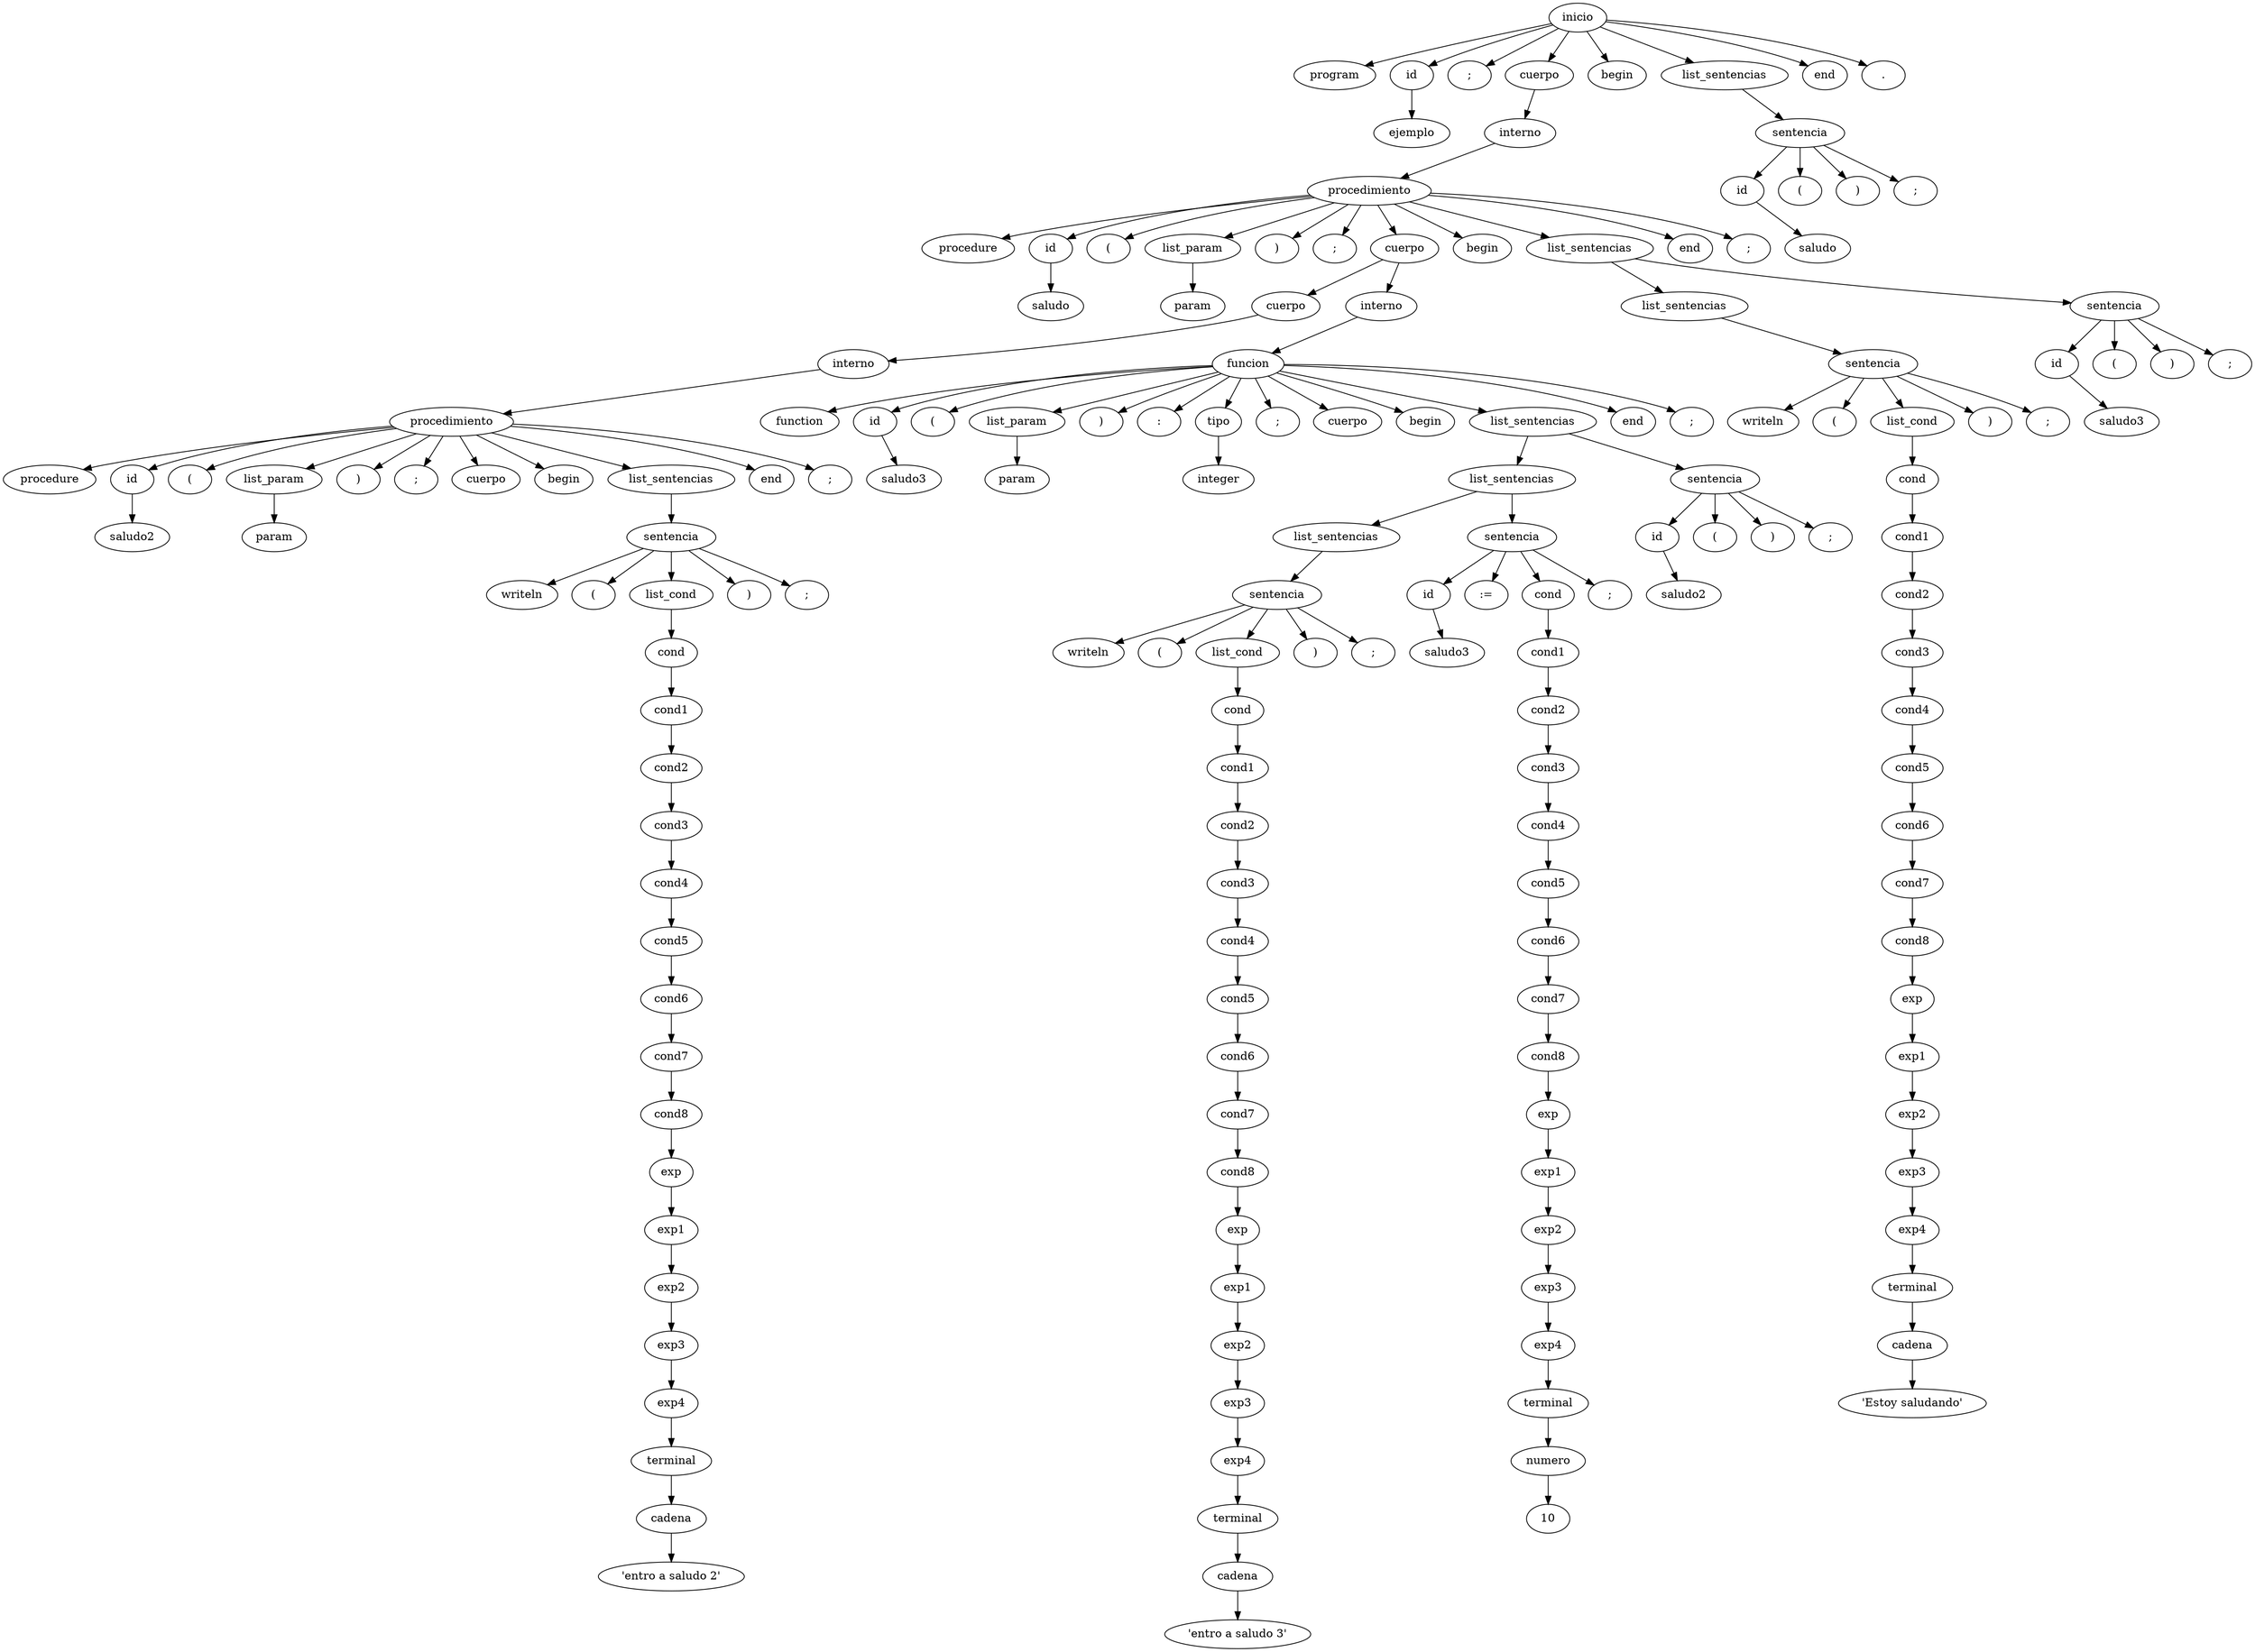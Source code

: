 digraph Arbol_Sintactico{

node0[label = "inicio"];
node0 -> node00
node00[label = "program"];
node0 -> node01
node01[label = "id"];
node01c[label = "ejemplo"];
node01 -> node01c
node0 -> node02
node02[label = ";"];
node0 -> node03
node03[label = "cuerpo"];
node03 -> node030
node030[label = "interno"];
node030 -> node0300
node0300[label = "procedimiento"];
node0300 -> node03000
node03000[label = "procedure"];
node0300 -> node03001
node03001[label = "id"];
node03001c[label = "saludo"];
node03001 -> node03001c
node0300 -> node03002
node03002[label = "("];
node0300 -> node03003
node03003[label = "list_param"];
node03003 -> node030030
node030030[label = "param"];
node0300 -> node03004
node03004[label = ")"];
node0300 -> node03005
node03005[label = ";"];
node0300 -> node03006
node03006[label = "cuerpo"];
node03006 -> node030060
node030060[label = "cuerpo"];
node030060 -> node0300600
node0300600[label = "interno"];
node0300600 -> node03006000
node03006000[label = "procedimiento"];
node03006000 -> node030060000
node030060000[label = "procedure"];
node03006000 -> node030060001
node030060001[label = "id"];
node030060001c[label = "saludo2"];
node030060001 -> node030060001c
node03006000 -> node030060002
node030060002[label = "("];
node03006000 -> node030060003
node030060003[label = "list_param"];
node030060003 -> node0300600030
node0300600030[label = "param"];
node03006000 -> node030060004
node030060004[label = ")"];
node03006000 -> node030060005
node030060005[label = ";"];
node03006000 -> node030060006
node030060006[label = "cuerpo"];
node03006000 -> node030060007
node030060007[label = "begin"];
node03006000 -> node030060008
node030060008[label = "list_sentencias"];
node030060008 -> node0300600080
node0300600080[label = "sentencia"];
node0300600080 -> node03006000800
node03006000800[label = "writeln"];
node0300600080 -> node03006000801
node03006000801[label = "("];
node0300600080 -> node03006000802
node03006000802[label = "list_cond"];
node03006000802 -> node030060008020
node030060008020[label = "cond"];
node030060008020 -> node0300600080200
node0300600080200[label = "cond1"];
node0300600080200 -> node03006000802000
node03006000802000[label = "cond2"];
node03006000802000 -> node030060008020000
node030060008020000[label = "cond3"];
node030060008020000 -> node0300600080200000
node0300600080200000[label = "cond4"];
node0300600080200000 -> node03006000802000000
node03006000802000000[label = "cond5"];
node03006000802000000 -> node030060008020000000
node030060008020000000[label = "cond6"];
node030060008020000000 -> node0300600080200000000
node0300600080200000000[label = "cond7"];
node0300600080200000000 -> node03006000802000000000
node03006000802000000000[label = "cond8"];
node03006000802000000000 -> node030060008020000000000
node030060008020000000000[label = "exp"];
node030060008020000000000 -> node0300600080200000000000
node0300600080200000000000[label = "exp1"];
node0300600080200000000000 -> node03006000802000000000000
node03006000802000000000000[label = "exp2"];
node03006000802000000000000 -> node030060008020000000000000
node030060008020000000000000[label = "exp3"];
node030060008020000000000000 -> node0300600080200000000000000
node0300600080200000000000000[label = "exp4"];
node0300600080200000000000000 -> node03006000802000000000000000
node03006000802000000000000000[label = "terminal"];
node03006000802000000000000000 -> node030060008020000000000000000
node030060008020000000000000000[label = "cadena"];
node030060008020000000000000000c[label = "'entro a saludo 2'"];
node030060008020000000000000000 -> node030060008020000000000000000c
node0300600080 -> node03006000803
node03006000803[label = ")"];
node0300600080 -> node03006000804
node03006000804[label = ";"];
node03006000 -> node030060009
node030060009[label = "end"];
node03006000 -> node0300600010
node0300600010[label = ";"];
node03006 -> node030061
node030061[label = "interno"];
node030061 -> node0300610
node0300610[label = "funcion"];
node0300610 -> node03006100
node03006100[label = "function"];
node0300610 -> node03006101
node03006101[label = "id"];
node03006101c[label = "saludo3"];
node03006101 -> node03006101c
node0300610 -> node03006102
node03006102[label = "("];
node0300610 -> node03006103
node03006103[label = "list_param"];
node03006103 -> node030061030
node030061030[label = "param"];
node0300610 -> node03006104
node03006104[label = ")"];
node0300610 -> node03006105
node03006105[label = ":"];
node0300610 -> node03006106
node03006106[label = "tipo"];
node03006106 -> node030061060
node030061060[label = "integer"];
node0300610 -> node03006107
node03006107[label = ";"];
node0300610 -> node03006108
node03006108[label = "cuerpo"];
node0300610 -> node03006109
node03006109[label = "begin"];
node0300610 -> node030061010
node030061010[label = "list_sentencias"];
node030061010 -> node0300610100
node0300610100[label = "list_sentencias"];
node0300610100 -> node03006101000
node03006101000[label = "list_sentencias"];
node03006101000 -> node030061010000
node030061010000[label = "sentencia"];
node030061010000 -> node0300610100000
node0300610100000[label = "writeln"];
node030061010000 -> node0300610100001
node0300610100001[label = "("];
node030061010000 -> node0300610100002
node0300610100002[label = "list_cond"];
node0300610100002 -> node03006101000020
node03006101000020[label = "cond"];
node03006101000020 -> node030061010000200
node030061010000200[label = "cond1"];
node030061010000200 -> node0300610100002000
node0300610100002000[label = "cond2"];
node0300610100002000 -> node03006101000020000
node03006101000020000[label = "cond3"];
node03006101000020000 -> node030061010000200000
node030061010000200000[label = "cond4"];
node030061010000200000 -> node0300610100002000000
node0300610100002000000[label = "cond5"];
node0300610100002000000 -> node03006101000020000000
node03006101000020000000[label = "cond6"];
node03006101000020000000 -> node030061010000200000000
node030061010000200000000[label = "cond7"];
node030061010000200000000 -> node0300610100002000000000
node0300610100002000000000[label = "cond8"];
node0300610100002000000000 -> node03006101000020000000000
node03006101000020000000000[label = "exp"];
node03006101000020000000000 -> node030061010000200000000000
node030061010000200000000000[label = "exp1"];
node030061010000200000000000 -> node0300610100002000000000000
node0300610100002000000000000[label = "exp2"];
node0300610100002000000000000 -> node03006101000020000000000000
node03006101000020000000000000[label = "exp3"];
node03006101000020000000000000 -> node030061010000200000000000000
node030061010000200000000000000[label = "exp4"];
node030061010000200000000000000 -> node0300610100002000000000000000
node0300610100002000000000000000[label = "terminal"];
node0300610100002000000000000000 -> node03006101000020000000000000000
node03006101000020000000000000000[label = "cadena"];
node03006101000020000000000000000c[label = "'entro a saludo 3'"];
node03006101000020000000000000000 -> node03006101000020000000000000000c
node030061010000 -> node0300610100003
node0300610100003[label = ")"];
node030061010000 -> node0300610100004
node0300610100004[label = ";"];
node0300610100 -> node03006101001
node03006101001[label = "sentencia"];
node03006101001 -> node030061010010
node030061010010[label = "id"];
node030061010010c[label = "saludo3"];
node030061010010 -> node030061010010c
node03006101001 -> node030061010011
node030061010011[label = ":="];
node03006101001 -> node030061010012
node030061010012[label = "cond"];
node030061010012 -> node0300610100120
node0300610100120[label = "cond1"];
node0300610100120 -> node03006101001200
node03006101001200[label = "cond2"];
node03006101001200 -> node030061010012000
node030061010012000[label = "cond3"];
node030061010012000 -> node0300610100120000
node0300610100120000[label = "cond4"];
node0300610100120000 -> node03006101001200000
node03006101001200000[label = "cond5"];
node03006101001200000 -> node030061010012000000
node030061010012000000[label = "cond6"];
node030061010012000000 -> node0300610100120000000
node0300610100120000000[label = "cond7"];
node0300610100120000000 -> node03006101001200000000
node03006101001200000000[label = "cond8"];
node03006101001200000000 -> node030061010012000000000
node030061010012000000000[label = "exp"];
node030061010012000000000 -> node0300610100120000000000
node0300610100120000000000[label = "exp1"];
node0300610100120000000000 -> node03006101001200000000000
node03006101001200000000000[label = "exp2"];
node03006101001200000000000 -> node030061010012000000000000
node030061010012000000000000[label = "exp3"];
node030061010012000000000000 -> node0300610100120000000000000
node0300610100120000000000000[label = "exp4"];
node0300610100120000000000000 -> node03006101001200000000000000
node03006101001200000000000000[label = "terminal"];
node03006101001200000000000000 -> node030061010012000000000000000
node030061010012000000000000000[label = "numero"];
node030061010012000000000000000c[label = "10"];
node030061010012000000000000000 -> node030061010012000000000000000c
node03006101001 -> node030061010013
node030061010013[label = ";"];
node030061010 -> node0300610101
node0300610101[label = "sentencia"];
node0300610101 -> node03006101010
node03006101010[label = "id"];
node03006101010c[label = "saludo2"];
node03006101010 -> node03006101010c
node0300610101 -> node03006101011
node03006101011[label = "("];
node0300610101 -> node03006101012
node03006101012[label = ")"];
node0300610101 -> node03006101013
node03006101013[label = ";"];
node0300610 -> node030061011
node030061011[label = "end"];
node0300610 -> node030061012
node030061012[label = ";"];
node0300 -> node03007
node03007[label = "begin"];
node0300 -> node03008
node03008[label = "list_sentencias"];
node03008 -> node030080
node030080[label = "list_sentencias"];
node030080 -> node0300800
node0300800[label = "sentencia"];
node0300800 -> node03008000
node03008000[label = "writeln"];
node0300800 -> node03008001
node03008001[label = "("];
node0300800 -> node03008002
node03008002[label = "list_cond"];
node03008002 -> node030080020
node030080020[label = "cond"];
node030080020 -> node0300800200
node0300800200[label = "cond1"];
node0300800200 -> node03008002000
node03008002000[label = "cond2"];
node03008002000 -> node030080020000
node030080020000[label = "cond3"];
node030080020000 -> node0300800200000
node0300800200000[label = "cond4"];
node0300800200000 -> node03008002000000
node03008002000000[label = "cond5"];
node03008002000000 -> node030080020000000
node030080020000000[label = "cond6"];
node030080020000000 -> node0300800200000000
node0300800200000000[label = "cond7"];
node0300800200000000 -> node03008002000000000
node03008002000000000[label = "cond8"];
node03008002000000000 -> node030080020000000000
node030080020000000000[label = "exp"];
node030080020000000000 -> node0300800200000000000
node0300800200000000000[label = "exp1"];
node0300800200000000000 -> node03008002000000000000
node03008002000000000000[label = "exp2"];
node03008002000000000000 -> node030080020000000000000
node030080020000000000000[label = "exp3"];
node030080020000000000000 -> node0300800200000000000000
node0300800200000000000000[label = "exp4"];
node0300800200000000000000 -> node03008002000000000000000
node03008002000000000000000[label = "terminal"];
node03008002000000000000000 -> node030080020000000000000000
node030080020000000000000000[label = "cadena"];
node030080020000000000000000c[label = "'Estoy saludando'"];
node030080020000000000000000 -> node030080020000000000000000c
node0300800 -> node03008003
node03008003[label = ")"];
node0300800 -> node03008004
node03008004[label = ";"];
node03008 -> node030081
node030081[label = "sentencia"];
node030081 -> node0300810
node0300810[label = "id"];
node0300810c[label = "saludo3"];
node0300810 -> node0300810c
node030081 -> node0300811
node0300811[label = "("];
node030081 -> node0300812
node0300812[label = ")"];
node030081 -> node0300813
node0300813[label = ";"];
node0300 -> node03009
node03009[label = "end"];
node0300 -> node030010
node030010[label = ";"];
node0 -> node04
node04[label = "begin"];
node0 -> node05
node05[label = "list_sentencias"];
node05 -> node050
node050[label = "sentencia"];
node050 -> node0500
node0500[label = "id"];
node0500c[label = "saludo"];
node0500 -> node0500c
node050 -> node0501
node0501[label = "("];
node050 -> node0502
node0502[label = ")"];
node050 -> node0503
node0503[label = ";"];
node0 -> node06
node06[label = "end"];
node0 -> node07
node07[label = "."];


}
